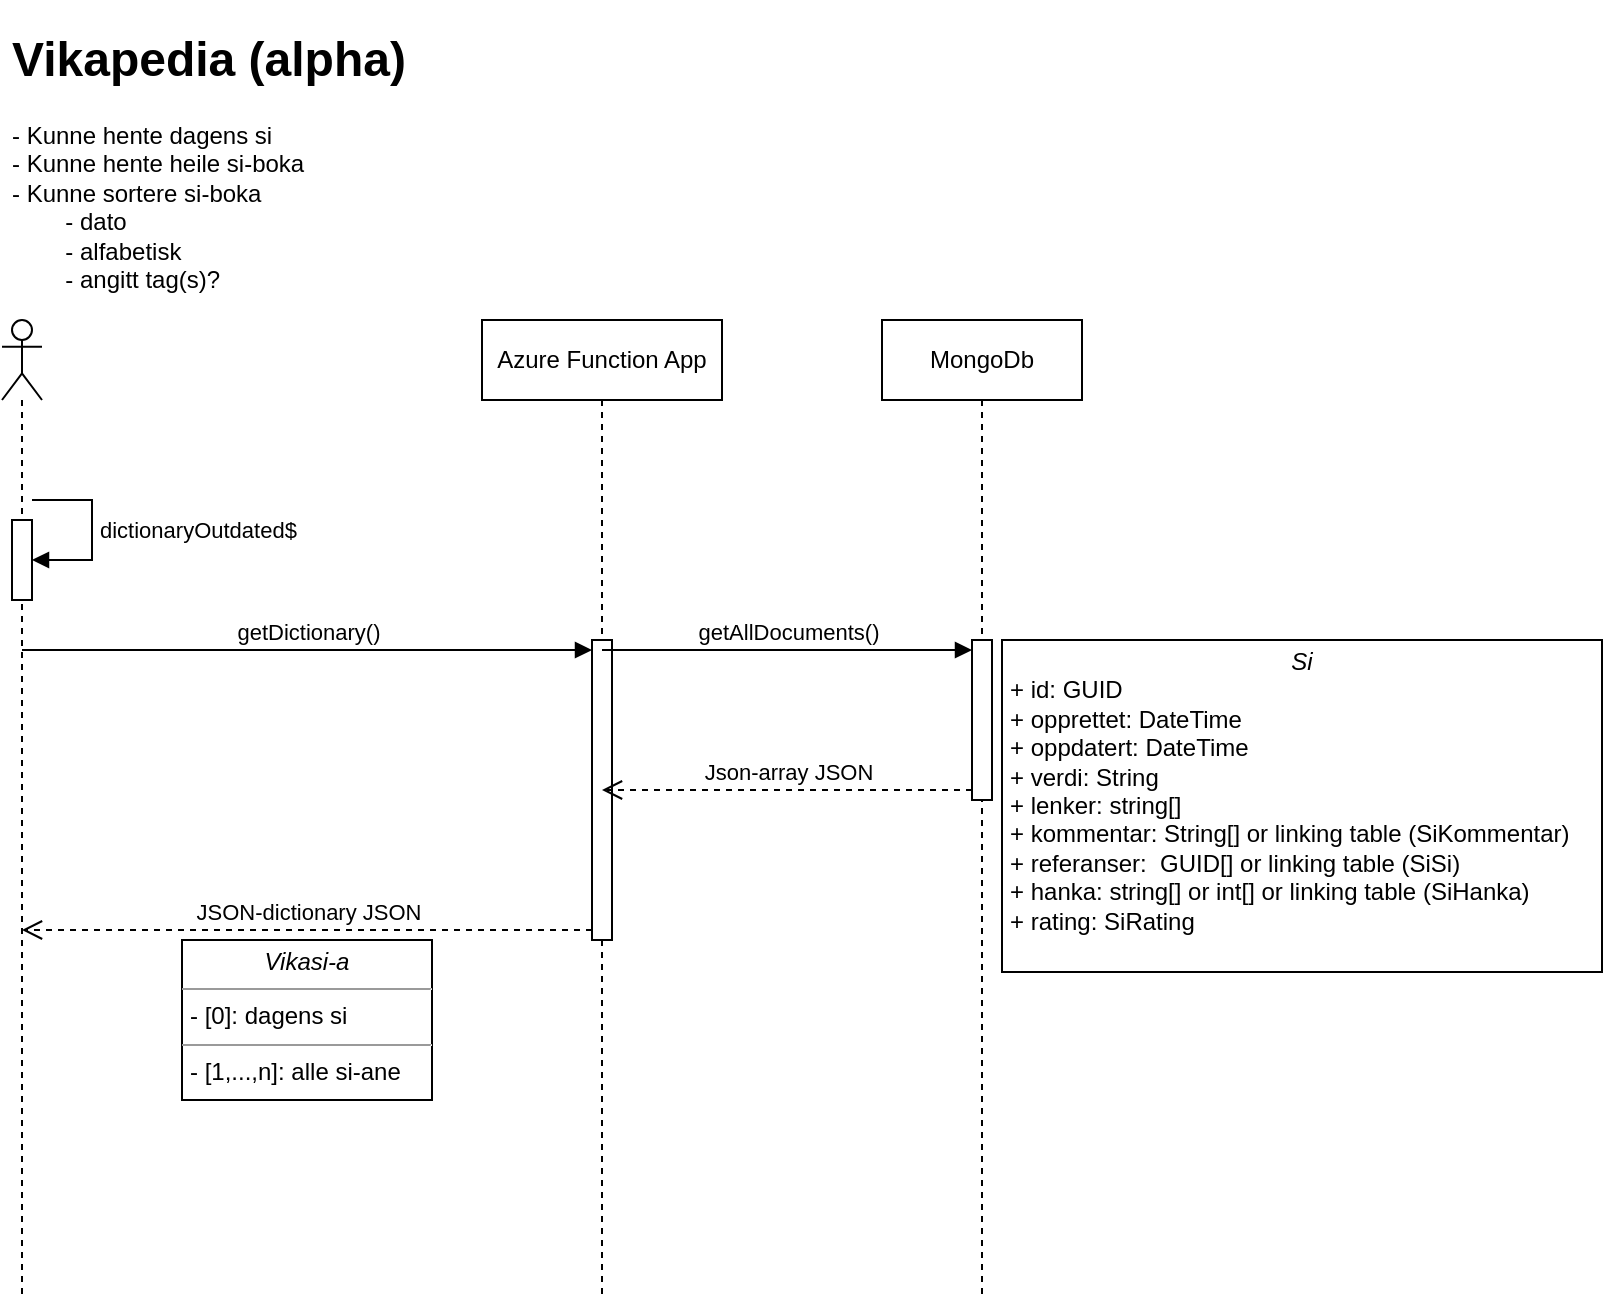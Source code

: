 <mxfile version="23.1.5" type="device">
  <diagram name="Page-1" id="z6alDlq_eMZmnTNq-ZQk">
    <mxGraphModel dx="378" dy="266" grid="0" gridSize="10" guides="1" tooltips="1" connect="1" arrows="1" fold="1" page="0" pageScale="1" pageWidth="850" pageHeight="1100" math="0" shadow="0">
      <root>
        <mxCell id="0" />
        <mxCell id="1" parent="0" />
        <mxCell id="1pe0P0wXuqBfRF-PuUQy-1" value="&lt;h1&gt;Vikapedia (alpha)&lt;/h1&gt;&lt;div&gt;- Kunne hente dagens si&lt;/div&gt;&lt;div&gt;- Kunne hente heile si-boka&lt;/div&gt;&lt;div&gt;- Kunne sortere si-boka&lt;/div&gt;&lt;div&gt;&lt;span style=&quot;white-space: pre;&quot;&gt;&#x9;&lt;/span&gt;- dato&lt;br&gt;&lt;/div&gt;&lt;div&gt;&lt;span style=&quot;white-space: pre;&quot;&gt;&#x9;&lt;/span&gt;- alfabetisk&lt;br&gt;&lt;/div&gt;&lt;div&gt;&lt;span style=&quot;white-space: pre;&quot;&gt;&#x9;&lt;/span&gt;- angitt tag(s)?&lt;/div&gt;" style="text;html=1;spacing=5;spacingTop=-20;whiteSpace=wrap;overflow=hidden;rounded=0;" vertex="1" parent="1">
          <mxGeometry x="110" y="110" width="260" height="150" as="geometry" />
        </mxCell>
        <mxCell id="1pe0P0wXuqBfRF-PuUQy-2" value="" style="shape=umlLifeline;perimeter=lifelinePerimeter;whiteSpace=wrap;html=1;container=1;dropTarget=0;collapsible=0;recursiveResize=0;outlineConnect=0;portConstraint=eastwest;newEdgeStyle={&quot;curved&quot;:0,&quot;rounded&quot;:0};participant=umlActor;" vertex="1" parent="1">
          <mxGeometry x="110" y="260" width="20" height="490" as="geometry" />
        </mxCell>
        <mxCell id="1pe0P0wXuqBfRF-PuUQy-4" value="" style="html=1;points=[[0,0,0,0,5],[0,1,0,0,-5],[1,0,0,0,5],[1,1,0,0,-5]];perimeter=orthogonalPerimeter;outlineConnect=0;targetShapes=umlLifeline;portConstraint=eastwest;newEdgeStyle={&quot;curved&quot;:0,&quot;rounded&quot;:0};" vertex="1" parent="1pe0P0wXuqBfRF-PuUQy-2">
          <mxGeometry x="5" y="100" width="10" height="40" as="geometry" />
        </mxCell>
        <mxCell id="1pe0P0wXuqBfRF-PuUQy-5" value="dictionaryOutdated$" style="html=1;align=left;spacingLeft=2;endArrow=block;rounded=0;edgeStyle=orthogonalEdgeStyle;curved=0;rounded=0;" edge="1" target="1pe0P0wXuqBfRF-PuUQy-4" parent="1pe0P0wXuqBfRF-PuUQy-2">
          <mxGeometry relative="1" as="geometry">
            <mxPoint x="15" y="90" as="sourcePoint" />
            <Array as="points">
              <mxPoint x="45" y="120" />
            </Array>
          </mxGeometry>
        </mxCell>
        <mxCell id="1pe0P0wXuqBfRF-PuUQy-3" value="Azure Function App" style="shape=umlLifeline;perimeter=lifelinePerimeter;whiteSpace=wrap;html=1;container=1;dropTarget=0;collapsible=0;recursiveResize=0;outlineConnect=0;portConstraint=eastwest;newEdgeStyle={&quot;curved&quot;:0,&quot;rounded&quot;:0};" vertex="1" parent="1">
          <mxGeometry x="350" y="260" width="120" height="490" as="geometry" />
        </mxCell>
        <mxCell id="1pe0P0wXuqBfRF-PuUQy-9" value="" style="html=1;points=[[0,0,0,0,5],[0,1,0,0,-5],[1,0,0,0,5],[1,1,0,0,-5]];perimeter=orthogonalPerimeter;outlineConnect=0;targetShapes=umlLifeline;portConstraint=eastwest;newEdgeStyle={&quot;curved&quot;:0,&quot;rounded&quot;:0};" vertex="1" parent="1pe0P0wXuqBfRF-PuUQy-3">
          <mxGeometry x="55" y="160" width="10" height="150" as="geometry" />
        </mxCell>
        <mxCell id="1pe0P0wXuqBfRF-PuUQy-10" value="getDictionary()" style="html=1;verticalAlign=bottom;endArrow=block;curved=0;rounded=0;entryX=0;entryY=0;entryDx=0;entryDy=5;" edge="1" target="1pe0P0wXuqBfRF-PuUQy-9" parent="1">
          <mxGeometry relative="1" as="geometry">
            <mxPoint x="120" y="425" as="sourcePoint" />
          </mxGeometry>
        </mxCell>
        <mxCell id="1pe0P0wXuqBfRF-PuUQy-11" value="JSON-dictionary JSON" style="html=1;verticalAlign=bottom;endArrow=open;dashed=1;endSize=8;curved=0;rounded=0;exitX=0;exitY=1;exitDx=0;exitDy=-5;" edge="1" source="1pe0P0wXuqBfRF-PuUQy-9" parent="1" target="1pe0P0wXuqBfRF-PuUQy-2">
          <mxGeometry relative="1" as="geometry">
            <mxPoint x="120" y="495" as="targetPoint" />
          </mxGeometry>
        </mxCell>
        <mxCell id="1pe0P0wXuqBfRF-PuUQy-12" value="&lt;p style=&quot;margin:0px;margin-top:4px;text-align:center;&quot;&gt;&lt;i&gt;Vikasi-a&lt;/i&gt;&lt;/p&gt;&lt;hr size=&quot;1&quot;&gt;&lt;p style=&quot;margin:0px;margin-left:4px;&quot;&gt;- [0]: dagens si&lt;/p&gt;&lt;hr size=&quot;1&quot;&gt;&lt;p style=&quot;margin:0px;margin-left:4px;&quot;&gt;- [1,...,n]: alle si-ane&lt;/p&gt;" style="verticalAlign=top;align=left;overflow=fill;html=1;whiteSpace=wrap;" vertex="1" parent="1">
          <mxGeometry x="200" y="570" width="125" height="80" as="geometry" />
        </mxCell>
        <mxCell id="1pe0P0wXuqBfRF-PuUQy-16" value="MongoDb" style="shape=umlLifeline;perimeter=lifelinePerimeter;whiteSpace=wrap;html=1;container=1;dropTarget=0;collapsible=0;recursiveResize=0;outlineConnect=0;portConstraint=eastwest;newEdgeStyle={&quot;curved&quot;:0,&quot;rounded&quot;:0};" vertex="1" parent="1">
          <mxGeometry x="550" y="260" width="100" height="490" as="geometry" />
        </mxCell>
        <mxCell id="1pe0P0wXuqBfRF-PuUQy-17" value="" style="html=1;points=[[0,0,0,0,5],[0,1,0,0,-5],[1,0,0,0,5],[1,1,0,0,-5]];perimeter=orthogonalPerimeter;outlineConnect=0;targetShapes=umlLifeline;portConstraint=eastwest;newEdgeStyle={&quot;curved&quot;:0,&quot;rounded&quot;:0};" vertex="1" parent="1pe0P0wXuqBfRF-PuUQy-16">
          <mxGeometry x="45" y="160" width="10" height="80" as="geometry" />
        </mxCell>
        <mxCell id="1pe0P0wXuqBfRF-PuUQy-18" value="getAllDocuments()" style="html=1;verticalAlign=bottom;endArrow=block;curved=0;rounded=0;entryX=0;entryY=0;entryDx=0;entryDy=5;" edge="1" target="1pe0P0wXuqBfRF-PuUQy-17" parent="1">
          <mxGeometry relative="1" as="geometry">
            <mxPoint x="410" y="425" as="sourcePoint" />
          </mxGeometry>
        </mxCell>
        <mxCell id="1pe0P0wXuqBfRF-PuUQy-19" value="Json-array JSON" style="html=1;verticalAlign=bottom;endArrow=open;dashed=1;endSize=8;curved=0;rounded=0;exitX=0;exitY=1;exitDx=0;exitDy=-5;" edge="1" source="1pe0P0wXuqBfRF-PuUQy-17" parent="1">
          <mxGeometry relative="1" as="geometry">
            <mxPoint x="410" y="495" as="targetPoint" />
          </mxGeometry>
        </mxCell>
        <mxCell id="1pe0P0wXuqBfRF-PuUQy-20" value="&lt;p style=&quot;margin:0px;margin-top:4px;text-align:center;&quot;&gt;&lt;i&gt;Si&lt;/i&gt;&lt;/p&gt;&lt;p style=&quot;margin:0px;margin-left:4px;&quot;&gt;+ id: GUID&lt;/p&gt;&lt;p style=&quot;margin:0px;margin-left:4px;&quot;&gt;+ opprettet: DateTime&lt;br&gt;+ oppdatert: DateTime&lt;/p&gt;&lt;p style=&quot;margin:0px;margin-left:4px;&quot;&gt;+ verdi: String&lt;/p&gt;&lt;p style=&quot;margin:0px;margin-left:4px;&quot;&gt;+ lenker: string[]&lt;/p&gt;&lt;p style=&quot;margin:0px;margin-left:4px;&quot;&gt;+ kommentar: String[] or linking table (SiKommentar)&lt;/p&gt;&lt;p style=&quot;margin:0px;margin-left:4px;&quot;&gt;+ referanser:&amp;nbsp; GUID[] or linking table (SiSi)&lt;/p&gt;&lt;p style=&quot;margin:0px;margin-left:4px;&quot;&gt;+ hanka: string[] or int[] or linking table (SiHanka)&lt;/p&gt;&lt;p style=&quot;margin:0px;margin-left:4px;&quot;&gt;+ rating: SiRating&lt;/p&gt;" style="verticalAlign=top;align=left;overflow=fill;html=1;whiteSpace=wrap;" vertex="1" parent="1">
          <mxGeometry x="610" y="420" width="300" height="166" as="geometry" />
        </mxCell>
      </root>
    </mxGraphModel>
  </diagram>
</mxfile>
